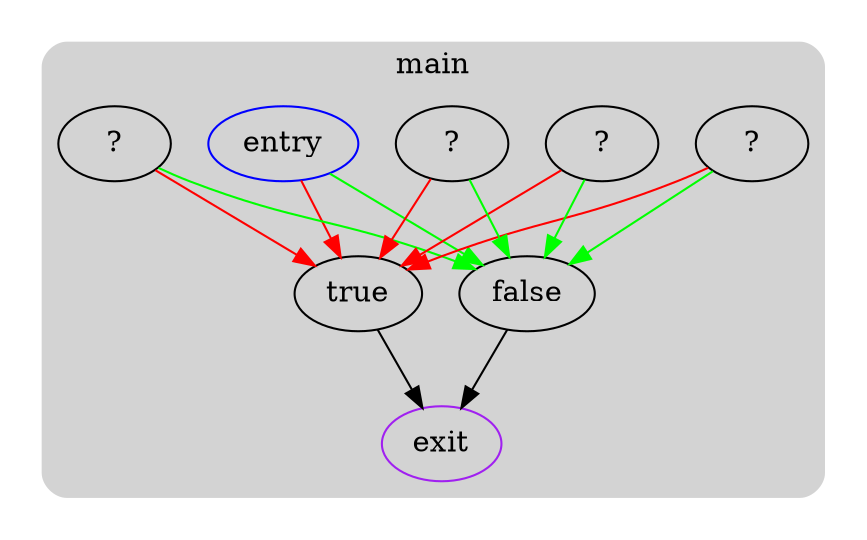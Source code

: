 strict digraph G {
  compound=true
  subgraph cluster_ {
    peripheries=0
    subgraph cluster_0 {
      label="main"
      color=darkgray
      style=rounded
      bgcolor=lightgray
      cluster_0_0[label="entry",shape=oval,color=blue,rank=source]
      cluster_0_1[label="?",shape=oval]
      cluster_0_2[label="?",shape=oval]
      cluster_0_3[label="?",shape=oval]
      cluster_0_4[label="?",shape=oval]
      cluster_0_5[label="true",shape=oval]
      cluster_0_6[label="false",shape=oval]
      cluster_0_exit[label=exit,color=purple,rank=sink]
      cluster_0_0 -> cluster_0_6 [color=green]
      cluster_0_0 -> cluster_0_5 [color=red]
      cluster_0_1 -> cluster_0_6 [color=green]
      cluster_0_1 -> cluster_0_5 [color=red]
      cluster_0_2 -> cluster_0_6 [color=green]
      cluster_0_2 -> cluster_0_5 [color=red]
      cluster_0_3 -> cluster_0_6 [color=green]
      cluster_0_3 -> cluster_0_5 [color=red]
      cluster_0_4 -> cluster_0_6 [color=green]
      cluster_0_4 -> cluster_0_5 [color=red]
      cluster_0_5 -> cluster_0_exit [color=black]
      cluster_0_6 -> cluster_0_exit [color=black]
    }
  }
}
